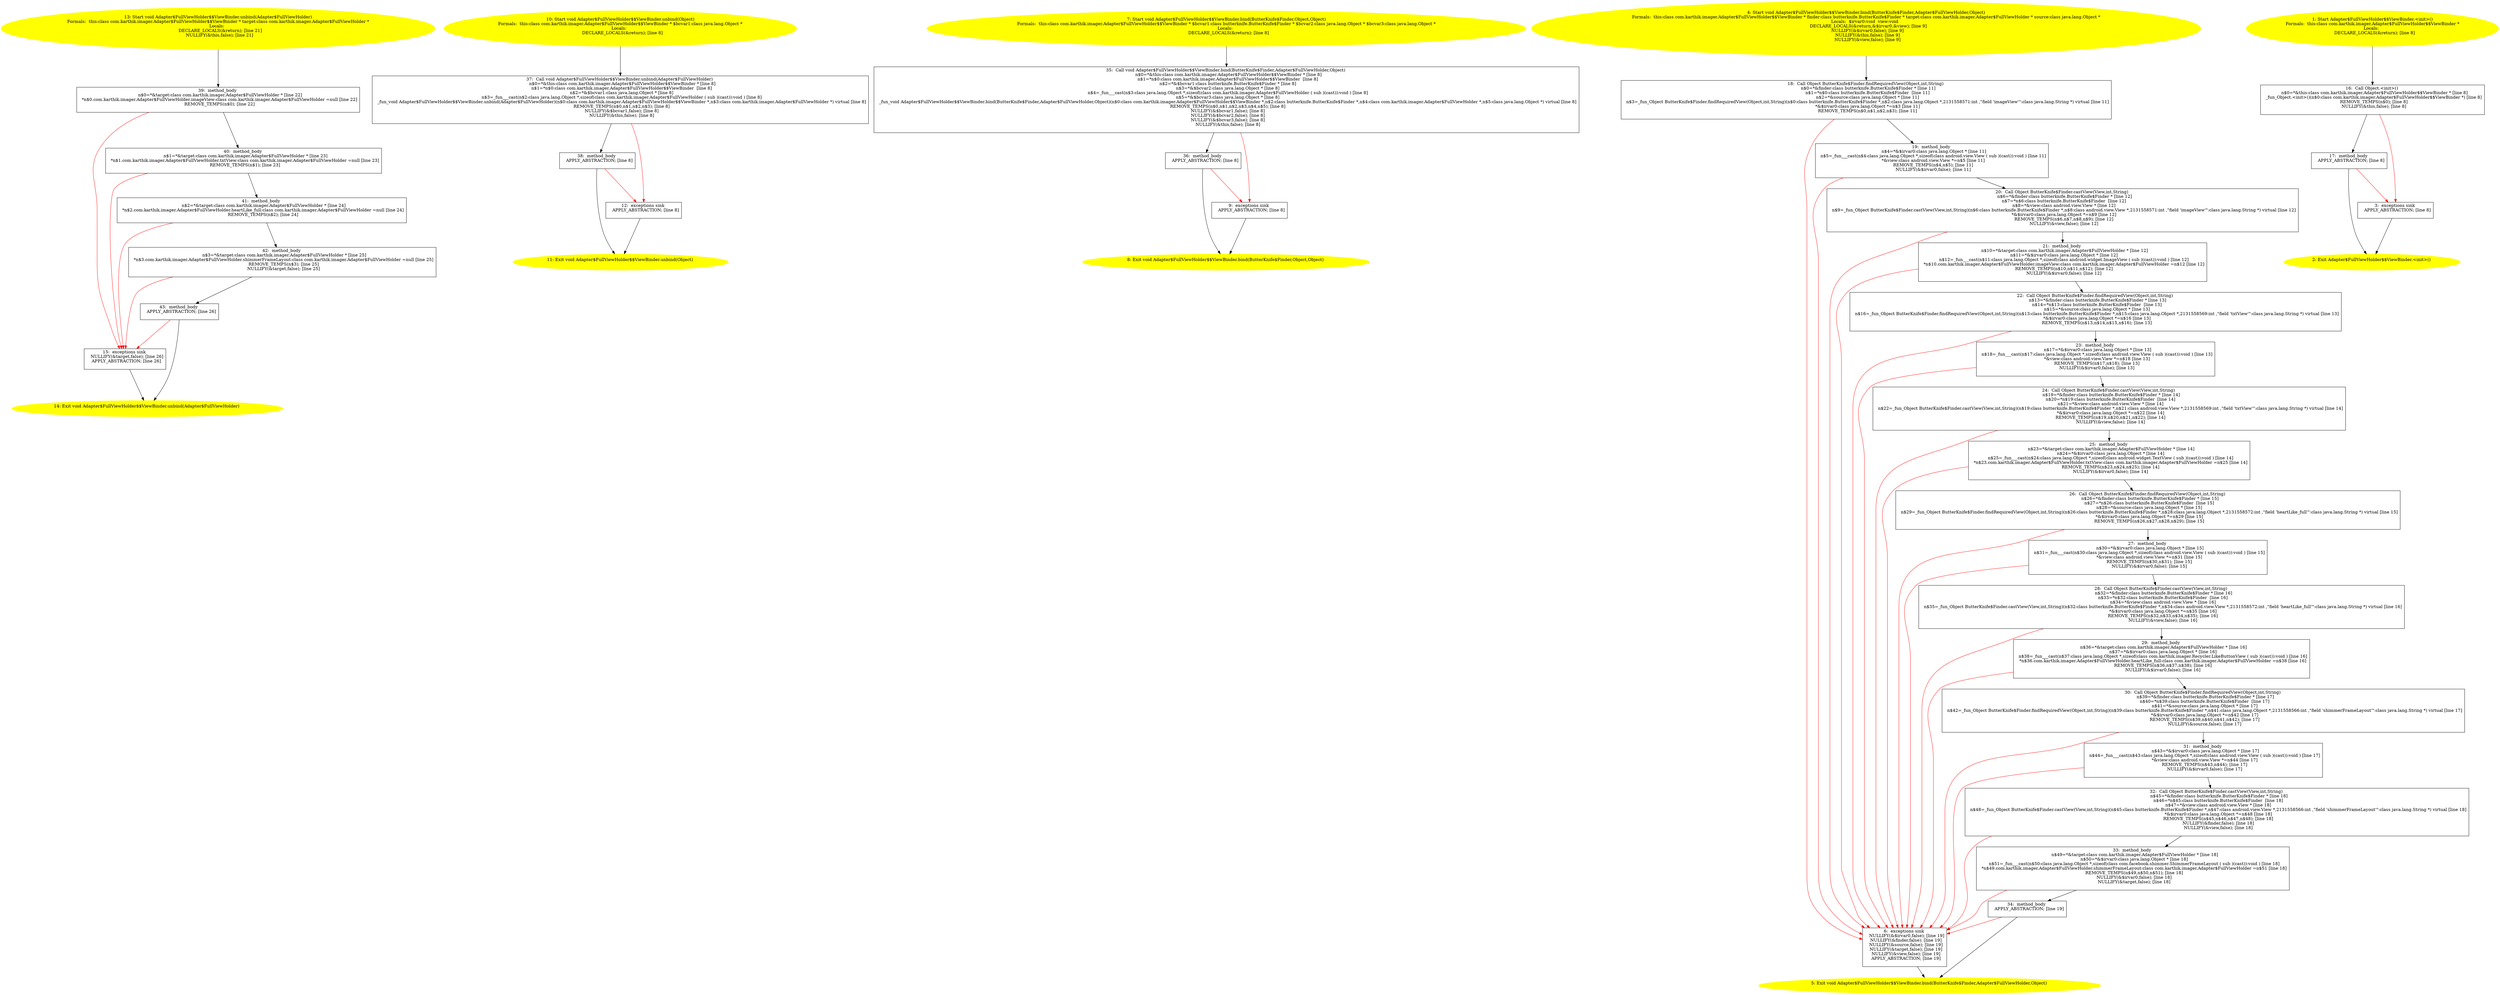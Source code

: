 digraph iCFG {
43 [label="43:  method_body \n   APPLY_ABSTRACTION; [line 26]\n " shape="box"]
	

	 43 -> 14 ;
	 43 -> 15 [color="red" ];
42 [label="42:  method_body \n   n$3=*&target:class com.karthik.imager.Adapter$FullViewHolder * [line 25]\n  *n$3.com.karthik.imager.Adapter$FullViewHolder.shimmerFrameLayout:class com.karthik.imager.Adapter$FullViewHolder =null [line 25]\n  REMOVE_TEMPS(n$3); [line 25]\n  NULLIFY(&target,false); [line 25]\n " shape="box"]
	

	 42 -> 43 ;
	 42 -> 15 [color="red" ];
41 [label="41:  method_body \n   n$2=*&target:class com.karthik.imager.Adapter$FullViewHolder * [line 24]\n  *n$2.com.karthik.imager.Adapter$FullViewHolder.heartLike_full:class com.karthik.imager.Adapter$FullViewHolder =null [line 24]\n  REMOVE_TEMPS(n$2); [line 24]\n " shape="box"]
	

	 41 -> 42 ;
	 41 -> 15 [color="red" ];
40 [label="40:  method_body \n   n$1=*&target:class com.karthik.imager.Adapter$FullViewHolder * [line 23]\n  *n$1.com.karthik.imager.Adapter$FullViewHolder.txtView:class com.karthik.imager.Adapter$FullViewHolder =null [line 23]\n  REMOVE_TEMPS(n$1); [line 23]\n " shape="box"]
	

	 40 -> 41 ;
	 40 -> 15 [color="red" ];
39 [label="39:  method_body \n   n$0=*&target:class com.karthik.imager.Adapter$FullViewHolder * [line 22]\n  *n$0.com.karthik.imager.Adapter$FullViewHolder.imageView:class com.karthik.imager.Adapter$FullViewHolder =null [line 22]\n  REMOVE_TEMPS(n$0); [line 22]\n " shape="box"]
	

	 39 -> 40 ;
	 39 -> 15 [color="red" ];
38 [label="38:  method_body \n   APPLY_ABSTRACTION; [line 8]\n " shape="box"]
	

	 38 -> 11 ;
	 38 -> 12 [color="red" ];
37 [label="37:  Call void Adapter$FullViewHolder$$ViewBinder.unbind(Adapter$FullViewHolder) \n   n$0=*&this:class com.karthik.imager.Adapter$FullViewHolder$$ViewBinder * [line 8]\n  n$1=*n$0:class com.karthik.imager.Adapter$FullViewHolder$$ViewBinder  [line 8]\n  n$2=*&$bcvar1:class java.lang.Object * [line 8]\n  n$3=_fun___cast(n$2:class java.lang.Object *,sizeof(class com.karthik.imager.Adapter$FullViewHolder ( sub )(cast)):void ) [line 8]\n  _fun_void Adapter$FullViewHolder$$ViewBinder.unbind(Adapter$FullViewHolder)(n$0:class com.karthik.imager.Adapter$FullViewHolder$$ViewBinder *,n$3:class com.karthik.imager.Adapter$FullViewHolder *) virtual [line 8]\n  REMOVE_TEMPS(n$0,n$1,n$2,n$3); [line 8]\n  NULLIFY(&$bcvar1,false); [line 8]\n  NULLIFY(&this,false); [line 8]\n " shape="box"]
	

	 37 -> 38 ;
	 37 -> 12 [color="red" ];
36 [label="36:  method_body \n   APPLY_ABSTRACTION; [line 8]\n " shape="box"]
	

	 36 -> 8 ;
	 36 -> 9 [color="red" ];
35 [label="35:  Call void Adapter$FullViewHolder$$ViewBinder.bind(ButterKnife$Finder,Adapter$FullViewHolder,Object) \n   n$0=*&this:class com.karthik.imager.Adapter$FullViewHolder$$ViewBinder * [line 8]\n  n$1=*n$0:class com.karthik.imager.Adapter$FullViewHolder$$ViewBinder  [line 8]\n  n$2=*&$bcvar1:class butterknife.ButterKnife$Finder * [line 8]\n  n$3=*&$bcvar2:class java.lang.Object * [line 8]\n  n$4=_fun___cast(n$3:class java.lang.Object *,sizeof(class com.karthik.imager.Adapter$FullViewHolder ( sub )(cast)):void ) [line 8]\n  n$5=*&$bcvar3:class java.lang.Object * [line 8]\n  _fun_void Adapter$FullViewHolder$$ViewBinder.bind(ButterKnife$Finder,Adapter$FullViewHolder,Object)(n$0:class com.karthik.imager.Adapter$FullViewHolder$$ViewBinder *,n$2:class butterknife.ButterKnife$Finder *,n$4:class com.karthik.imager.Adapter$FullViewHolder *,n$5:class java.lang.Object *) virtual [line 8]\n  REMOVE_TEMPS(n$0,n$1,n$2,n$3,n$4,n$5); [line 8]\n  NULLIFY(&$bcvar1,false); [line 8]\n  NULLIFY(&$bcvar2,false); [line 8]\n  NULLIFY(&$bcvar3,false); [line 8]\n  NULLIFY(&this,false); [line 8]\n " shape="box"]
	

	 35 -> 36 ;
	 35 -> 9 [color="red" ];
34 [label="34:  method_body \n   APPLY_ABSTRACTION; [line 19]\n " shape="box"]
	

	 34 -> 5 ;
	 34 -> 6 [color="red" ];
33 [label="33:  method_body \n   n$49=*&target:class com.karthik.imager.Adapter$FullViewHolder * [line 18]\n  n$50=*&$irvar0:class java.lang.Object * [line 18]\n  n$51=_fun___cast(n$50:class java.lang.Object *,sizeof(class com.facebook.shimmer.ShimmerFrameLayout ( sub )(cast)):void ) [line 18]\n  *n$49.com.karthik.imager.Adapter$FullViewHolder.shimmerFrameLayout:class com.karthik.imager.Adapter$FullViewHolder =n$51 [line 18]\n  REMOVE_TEMPS(n$49,n$50,n$51); [line 18]\n  NULLIFY(&$irvar0,false); [line 18]\n  NULLIFY(&target,false); [line 18]\n " shape="box"]
	

	 33 -> 34 ;
	 33 -> 6 [color="red" ];
32 [label="32:  Call Object ButterKnife$Finder.castView(View,int,String) \n   n$45=*&finder:class butterknife.ButterKnife$Finder * [line 18]\n  n$46=*n$45:class butterknife.ButterKnife$Finder  [line 18]\n  n$47=*&view:class android.view.View * [line 18]\n  n$48=_fun_Object ButterKnife$Finder.castView(View,int,String)(n$45:class butterknife.ButterKnife$Finder *,n$47:class android.view.View *,2131558566:int ,\"field 'shimmerFrameLayout'\":class java.lang.String *) virtual [line 18]\n  *&$irvar0:class java.lang.Object *=n$48 [line 18]\n  REMOVE_TEMPS(n$45,n$46,n$47,n$48); [line 18]\n  NULLIFY(&finder,false); [line 18]\n  NULLIFY(&view,false); [line 18]\n " shape="box"]
	

	 32 -> 33 ;
	 32 -> 6 [color="red" ];
31 [label="31:  method_body \n   n$43=*&$irvar0:class java.lang.Object * [line 17]\n  n$44=_fun___cast(n$43:class java.lang.Object *,sizeof(class android.view.View ( sub )(cast)):void ) [line 17]\n  *&view:class android.view.View *=n$44 [line 17]\n  REMOVE_TEMPS(n$43,n$44); [line 17]\n  NULLIFY(&$irvar0,false); [line 17]\n " shape="box"]
	

	 31 -> 32 ;
	 31 -> 6 [color="red" ];
30 [label="30:  Call Object ButterKnife$Finder.findRequiredView(Object,int,String) \n   n$39=*&finder:class butterknife.ButterKnife$Finder * [line 17]\n  n$40=*n$39:class butterknife.ButterKnife$Finder  [line 17]\n  n$41=*&source:class java.lang.Object * [line 17]\n  n$42=_fun_Object ButterKnife$Finder.findRequiredView(Object,int,String)(n$39:class butterknife.ButterKnife$Finder *,n$41:class java.lang.Object *,2131558566:int ,\"field 'shimmerFrameLayout'\":class java.lang.String *) virtual [line 17]\n  *&$irvar0:class java.lang.Object *=n$42 [line 17]\n  REMOVE_TEMPS(n$39,n$40,n$41,n$42); [line 17]\n  NULLIFY(&source,false); [line 17]\n " shape="box"]
	

	 30 -> 31 ;
	 30 -> 6 [color="red" ];
29 [label="29:  method_body \n   n$36=*&target:class com.karthik.imager.Adapter$FullViewHolder * [line 16]\n  n$37=*&$irvar0:class java.lang.Object * [line 16]\n  n$38=_fun___cast(n$37:class java.lang.Object *,sizeof(class com.karthik.imager.Recycler.LikeButtonView ( sub )(cast)):void ) [line 16]\n  *n$36.com.karthik.imager.Adapter$FullViewHolder.heartLike_full:class com.karthik.imager.Adapter$FullViewHolder =n$38 [line 16]\n  REMOVE_TEMPS(n$36,n$37,n$38); [line 16]\n  NULLIFY(&$irvar0,false); [line 16]\n " shape="box"]
	

	 29 -> 30 ;
	 29 -> 6 [color="red" ];
28 [label="28:  Call Object ButterKnife$Finder.castView(View,int,String) \n   n$32=*&finder:class butterknife.ButterKnife$Finder * [line 16]\n  n$33=*n$32:class butterknife.ButterKnife$Finder  [line 16]\n  n$34=*&view:class android.view.View * [line 16]\n  n$35=_fun_Object ButterKnife$Finder.castView(View,int,String)(n$32:class butterknife.ButterKnife$Finder *,n$34:class android.view.View *,2131558572:int ,\"field 'heartLike_full'\":class java.lang.String *) virtual [line 16]\n  *&$irvar0:class java.lang.Object *=n$35 [line 16]\n  REMOVE_TEMPS(n$32,n$33,n$34,n$35); [line 16]\n  NULLIFY(&view,false); [line 16]\n " shape="box"]
	

	 28 -> 29 ;
	 28 -> 6 [color="red" ];
27 [label="27:  method_body \n   n$30=*&$irvar0:class java.lang.Object * [line 15]\n  n$31=_fun___cast(n$30:class java.lang.Object *,sizeof(class android.view.View ( sub )(cast)):void ) [line 15]\n  *&view:class android.view.View *=n$31 [line 15]\n  REMOVE_TEMPS(n$30,n$31); [line 15]\n  NULLIFY(&$irvar0,false); [line 15]\n " shape="box"]
	

	 27 -> 28 ;
	 27 -> 6 [color="red" ];
26 [label="26:  Call Object ButterKnife$Finder.findRequiredView(Object,int,String) \n   n$26=*&finder:class butterknife.ButterKnife$Finder * [line 15]\n  n$27=*n$26:class butterknife.ButterKnife$Finder  [line 15]\n  n$28=*&source:class java.lang.Object * [line 15]\n  n$29=_fun_Object ButterKnife$Finder.findRequiredView(Object,int,String)(n$26:class butterknife.ButterKnife$Finder *,n$28:class java.lang.Object *,2131558572:int ,\"field 'heartLike_full'\":class java.lang.String *) virtual [line 15]\n  *&$irvar0:class java.lang.Object *=n$29 [line 15]\n  REMOVE_TEMPS(n$26,n$27,n$28,n$29); [line 15]\n " shape="box"]
	

	 26 -> 27 ;
	 26 -> 6 [color="red" ];
25 [label="25:  method_body \n   n$23=*&target:class com.karthik.imager.Adapter$FullViewHolder * [line 14]\n  n$24=*&$irvar0:class java.lang.Object * [line 14]\n  n$25=_fun___cast(n$24:class java.lang.Object *,sizeof(class android.widget.TextView ( sub )(cast)):void ) [line 14]\n  *n$23.com.karthik.imager.Adapter$FullViewHolder.txtView:class com.karthik.imager.Adapter$FullViewHolder =n$25 [line 14]\n  REMOVE_TEMPS(n$23,n$24,n$25); [line 14]\n  NULLIFY(&$irvar0,false); [line 14]\n " shape="box"]
	

	 25 -> 26 ;
	 25 -> 6 [color="red" ];
24 [label="24:  Call Object ButterKnife$Finder.castView(View,int,String) \n   n$19=*&finder:class butterknife.ButterKnife$Finder * [line 14]\n  n$20=*n$19:class butterknife.ButterKnife$Finder  [line 14]\n  n$21=*&view:class android.view.View * [line 14]\n  n$22=_fun_Object ButterKnife$Finder.castView(View,int,String)(n$19:class butterknife.ButterKnife$Finder *,n$21:class android.view.View *,2131558569:int ,\"field 'txtView'\":class java.lang.String *) virtual [line 14]\n  *&$irvar0:class java.lang.Object *=n$22 [line 14]\n  REMOVE_TEMPS(n$19,n$20,n$21,n$22); [line 14]\n  NULLIFY(&view,false); [line 14]\n " shape="box"]
	

	 24 -> 25 ;
	 24 -> 6 [color="red" ];
23 [label="23:  method_body \n   n$17=*&$irvar0:class java.lang.Object * [line 13]\n  n$18=_fun___cast(n$17:class java.lang.Object *,sizeof(class android.view.View ( sub )(cast)):void ) [line 13]\n  *&view:class android.view.View *=n$18 [line 13]\n  REMOVE_TEMPS(n$17,n$18); [line 13]\n  NULLIFY(&$irvar0,false); [line 13]\n " shape="box"]
	

	 23 -> 24 ;
	 23 -> 6 [color="red" ];
22 [label="22:  Call Object ButterKnife$Finder.findRequiredView(Object,int,String) \n   n$13=*&finder:class butterknife.ButterKnife$Finder * [line 13]\n  n$14=*n$13:class butterknife.ButterKnife$Finder  [line 13]\n  n$15=*&source:class java.lang.Object * [line 13]\n  n$16=_fun_Object ButterKnife$Finder.findRequiredView(Object,int,String)(n$13:class butterknife.ButterKnife$Finder *,n$15:class java.lang.Object *,2131558569:int ,\"field 'txtView'\":class java.lang.String *) virtual [line 13]\n  *&$irvar0:class java.lang.Object *=n$16 [line 13]\n  REMOVE_TEMPS(n$13,n$14,n$15,n$16); [line 13]\n " shape="box"]
	

	 22 -> 23 ;
	 22 -> 6 [color="red" ];
21 [label="21:  method_body \n   n$10=*&target:class com.karthik.imager.Adapter$FullViewHolder * [line 12]\n  n$11=*&$irvar0:class java.lang.Object * [line 12]\n  n$12=_fun___cast(n$11:class java.lang.Object *,sizeof(class android.widget.ImageView ( sub )(cast)):void ) [line 12]\n  *n$10.com.karthik.imager.Adapter$FullViewHolder.imageView:class com.karthik.imager.Adapter$FullViewHolder =n$12 [line 12]\n  REMOVE_TEMPS(n$10,n$11,n$12); [line 12]\n  NULLIFY(&$irvar0,false); [line 12]\n " shape="box"]
	

	 21 -> 22 ;
	 21 -> 6 [color="red" ];
20 [label="20:  Call Object ButterKnife$Finder.castView(View,int,String) \n   n$6=*&finder:class butterknife.ButterKnife$Finder * [line 12]\n  n$7=*n$6:class butterknife.ButterKnife$Finder  [line 12]\n  n$8=*&view:class android.view.View * [line 12]\n  n$9=_fun_Object ButterKnife$Finder.castView(View,int,String)(n$6:class butterknife.ButterKnife$Finder *,n$8:class android.view.View *,2131558571:int ,\"field 'imageView'\":class java.lang.String *) virtual [line 12]\n  *&$irvar0:class java.lang.Object *=n$9 [line 12]\n  REMOVE_TEMPS(n$6,n$7,n$8,n$9); [line 12]\n  NULLIFY(&view,false); [line 12]\n " shape="box"]
	

	 20 -> 21 ;
	 20 -> 6 [color="red" ];
19 [label="19:  method_body \n   n$4=*&$irvar0:class java.lang.Object * [line 11]\n  n$5=_fun___cast(n$4:class java.lang.Object *,sizeof(class android.view.View ( sub )(cast)):void ) [line 11]\n  *&view:class android.view.View *=n$5 [line 11]\n  REMOVE_TEMPS(n$4,n$5); [line 11]\n  NULLIFY(&$irvar0,false); [line 11]\n " shape="box"]
	

	 19 -> 20 ;
	 19 -> 6 [color="red" ];
18 [label="18:  Call Object ButterKnife$Finder.findRequiredView(Object,int,String) \n   n$0=*&finder:class butterknife.ButterKnife$Finder * [line 11]\n  n$1=*n$0:class butterknife.ButterKnife$Finder  [line 11]\n  n$2=*&source:class java.lang.Object * [line 11]\n  n$3=_fun_Object ButterKnife$Finder.findRequiredView(Object,int,String)(n$0:class butterknife.ButterKnife$Finder *,n$2:class java.lang.Object *,2131558571:int ,\"field 'imageView'\":class java.lang.String *) virtual [line 11]\n  *&$irvar0:class java.lang.Object *=n$3 [line 11]\n  REMOVE_TEMPS(n$0,n$1,n$2,n$3); [line 11]\n " shape="box"]
	

	 18 -> 19 ;
	 18 -> 6 [color="red" ];
17 [label="17:  method_body \n   APPLY_ABSTRACTION; [line 8]\n " shape="box"]
	

	 17 -> 2 ;
	 17 -> 3 [color="red" ];
16 [label="16:  Call Object.<init>() \n   n$0=*&this:class com.karthik.imager.Adapter$FullViewHolder$$ViewBinder * [line 8]\n  _fun_Object.<init>()(n$0:class com.karthik.imager.Adapter$FullViewHolder$$ViewBinder *) [line 8]\n  REMOVE_TEMPS(n$0); [line 8]\n  NULLIFY(&this,false); [line 8]\n " shape="box"]
	

	 16 -> 17 ;
	 16 -> 3 [color="red" ];
15 [label="15:  exceptions sink \n   NULLIFY(&target,false); [line 26]\n  APPLY_ABSTRACTION; [line 26]\n " shape="box"]
	

	 15 -> 14 ;
14 [label="14: Exit void Adapter$FullViewHolder$$ViewBinder.unbind(Adapter$FullViewHolder) \n  " color=yellow style=filled]
	

13 [label="13: Start void Adapter$FullViewHolder$$ViewBinder.unbind(Adapter$FullViewHolder)\nFormals:  this:class com.karthik.imager.Adapter$FullViewHolder$$ViewBinder * target:class com.karthik.imager.Adapter$FullViewHolder *\nLocals:  \n   DECLARE_LOCALS(&return); [line 21]\n  NULLIFY(&this,false); [line 21]\n " color=yellow style=filled]
	

	 13 -> 39 ;
12 [label="12:  exceptions sink \n   APPLY_ABSTRACTION; [line 8]\n " shape="box"]
	

	 12 -> 11 ;
11 [label="11: Exit void Adapter$FullViewHolder$$ViewBinder.unbind(Object) \n  " color=yellow style=filled]
	

10 [label="10: Start void Adapter$FullViewHolder$$ViewBinder.unbind(Object)\nFormals:  this:class com.karthik.imager.Adapter$FullViewHolder$$ViewBinder * $bcvar1:class java.lang.Object *\nLocals:  \n   DECLARE_LOCALS(&return); [line 8]\n " color=yellow style=filled]
	

	 10 -> 37 ;
9 [label="9:  exceptions sink \n   APPLY_ABSTRACTION; [line 8]\n " shape="box"]
	

	 9 -> 8 ;
8 [label="8: Exit void Adapter$FullViewHolder$$ViewBinder.bind(ButterKnife$Finder,Object,Object) \n  " color=yellow style=filled]
	

7 [label="7: Start void Adapter$FullViewHolder$$ViewBinder.bind(ButterKnife$Finder,Object,Object)\nFormals:  this:class com.karthik.imager.Adapter$FullViewHolder$$ViewBinder * $bcvar1:class butterknife.ButterKnife$Finder * $bcvar2:class java.lang.Object * $bcvar3:class java.lang.Object *\nLocals:  \n   DECLARE_LOCALS(&return); [line 8]\n " color=yellow style=filled]
	

	 7 -> 35 ;
6 [label="6:  exceptions sink \n   NULLIFY(&$irvar0,false); [line 19]\n  NULLIFY(&finder,false); [line 19]\n  NULLIFY(&source,false); [line 19]\n  NULLIFY(&target,false); [line 19]\n  NULLIFY(&view,false); [line 19]\n  APPLY_ABSTRACTION; [line 19]\n " shape="box"]
	

	 6 -> 5 ;
5 [label="5: Exit void Adapter$FullViewHolder$$ViewBinder.bind(ButterKnife$Finder,Adapter$FullViewHolder,Object) \n  " color=yellow style=filled]
	

4 [label="4: Start void Adapter$FullViewHolder$$ViewBinder.bind(ButterKnife$Finder,Adapter$FullViewHolder,Object)\nFormals:  this:class com.karthik.imager.Adapter$FullViewHolder$$ViewBinder * finder:class butterknife.ButterKnife$Finder * target:class com.karthik.imager.Adapter$FullViewHolder * source:class java.lang.Object *\nLocals:  $irvar0:void  view:void  \n   DECLARE_LOCALS(&return,&$irvar0,&view); [line 9]\n  NULLIFY(&$irvar0,false); [line 9]\n  NULLIFY(&this,false); [line 9]\n  NULLIFY(&view,false); [line 9]\n " color=yellow style=filled]
	

	 4 -> 18 ;
3 [label="3:  exceptions sink \n   APPLY_ABSTRACTION; [line 8]\n " shape="box"]
	

	 3 -> 2 ;
2 [label="2: Exit Adapter$FullViewHolder$$ViewBinder.<init>() \n  " color=yellow style=filled]
	

1 [label="1: Start Adapter$FullViewHolder$$ViewBinder.<init>()\nFormals:  this:class com.karthik.imager.Adapter$FullViewHolder$$ViewBinder *\nLocals:  \n   DECLARE_LOCALS(&return); [line 8]\n " color=yellow style=filled]
	

	 1 -> 16 ;
}
